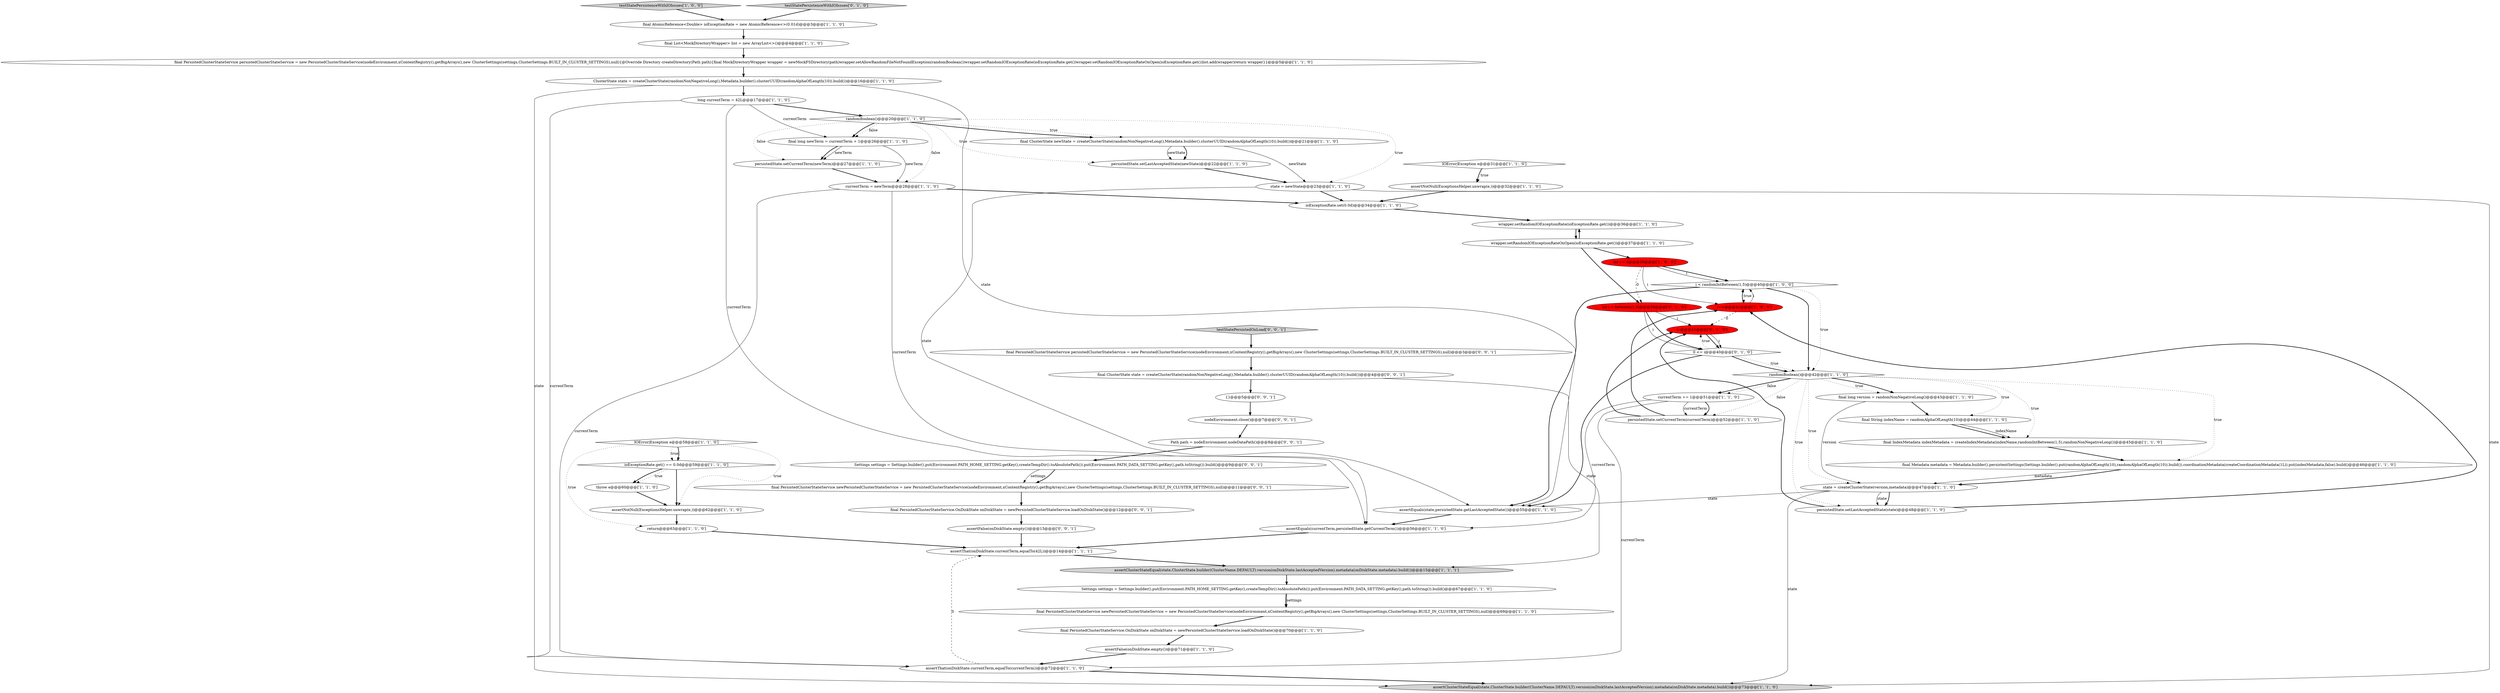 digraph {
25 [style = filled, label = "int i = 0@@@39@@@['1', '0', '0']", fillcolor = red, shape = ellipse image = "AAA1AAABBB1BBB"];
2 [style = filled, label = "testStatePersistenceWithIOIssues['1', '0', '0']", fillcolor = lightgray, shape = diamond image = "AAA0AAABBB1BBB"];
0 [style = filled, label = "i < randomIntBetween(1,5)@@@40@@@['1', '0', '0']", fillcolor = white, shape = diamond image = "AAA0AAABBB1BBB"];
41 [style = filled, label = "currentTerm = newTerm@@@28@@@['1', '1', '0']", fillcolor = white, shape = ellipse image = "AAA0AAABBB1BBB"];
38 [style = filled, label = "persistedState.setLastAcceptedState(state)@@@48@@@['1', '1', '0']", fillcolor = white, shape = ellipse image = "AAA0AAABBB1BBB"];
19 [style = filled, label = "assertEquals(currentTerm,persistedState.getCurrentTerm())@@@56@@@['1', '1', '0']", fillcolor = white, shape = ellipse image = "AAA0AAABBB1BBB"];
17 [style = filled, label = "state = createClusterState(version,metadata)@@@47@@@['1', '1', '0']", fillcolor = white, shape = ellipse image = "AAA0AAABBB1BBB"];
55 [style = filled, label = "final PersistedClusterStateService newPersistedClusterStateService = new PersistedClusterStateService(nodeEnvironment,xContentRegistry(),getBigArrays(),new ClusterSettings(settings,ClusterSettings.BUILT_IN_CLUSTER_SETTINGS),null)@@@11@@@['0', '0', '1']", fillcolor = white, shape = ellipse image = "AAA0AAABBB3BBB"];
56 [style = filled, label = "Settings settings = Settings.builder().put(Environment.PATH_HOME_SETTING.getKey(),createTempDir().toAbsolutePath()).put(Environment.PATH_DATA_SETTING.getKey(),path.toString()).build()@@@9@@@['0', '0', '1']", fillcolor = white, shape = ellipse image = "AAA0AAABBB3BBB"];
50 [style = filled, label = "nodeEnvironment.close()@@@7@@@['0', '0', '1']", fillcolor = white, shape = ellipse image = "AAA0AAABBB3BBB"];
8 [style = filled, label = "Settings settings = Settings.builder().put(Environment.PATH_HOME_SETTING.getKey(),createTempDir().toAbsolutePath()).put(Environment.PATH_DATA_SETTING.getKey(),path.toString()).build()@@@67@@@['1', '1', '0']", fillcolor = white, shape = ellipse image = "AAA0AAABBB1BBB"];
4 [style = filled, label = "final ClusterState newState = createClusterState(randomNonNegativeLong(),Metadata.builder().clusterUUID(randomAlphaOfLength(10)).build())@@@21@@@['1', '1', '0']", fillcolor = white, shape = ellipse image = "AAA0AAABBB1BBB"];
42 [style = filled, label = "currentTerm += 1@@@51@@@['1', '1', '0']", fillcolor = white, shape = ellipse image = "AAA0AAABBB1BBB"];
6 [style = filled, label = "final IndexMetadata indexMetadata = createIndexMetadata(indexName,randomIntBetween(1,5),randomNonNegativeLong())@@@45@@@['1', '1', '0']", fillcolor = white, shape = ellipse image = "AAA0AAABBB1BBB"];
32 [style = filled, label = "final Metadata metadata = Metadata.builder().persistentSettings(Settings.builder().put(randomAlphaOfLength(10),randomAlphaOfLength(10)).build()).coordinationMetadata(createCoordinationMetadata(1L)).put(indexMetadata,false).build()@@@46@@@['1', '1', '0']", fillcolor = white, shape = ellipse image = "AAA0AAABBB1BBB"];
37 [style = filled, label = "wrapper.setRandomIOExceptionRate(ioExceptionRate.get())@@@36@@@['1', '1', '0']", fillcolor = white, shape = ellipse image = "AAA0AAABBB1BBB"];
29 [style = filled, label = "wrapper.setRandomIOExceptionRateOnOpen(ioExceptionRate.get())@@@37@@@['1', '1', '0']", fillcolor = white, shape = ellipse image = "AAA0AAABBB1BBB"];
54 [style = filled, label = "final ClusterState state = createClusterState(randomNonNegativeLong(),Metadata.builder().clusterUUID(randomAlphaOfLength(10)).build())@@@4@@@['0', '0', '1']", fillcolor = white, shape = ellipse image = "AAA0AAABBB3BBB"];
16 [style = filled, label = "assertThat(onDiskState.currentTerm,equalTo(42L))@@@14@@@['1', '1', '1']", fillcolor = white, shape = ellipse image = "AAA0AAABBB1BBB"];
39 [style = filled, label = "final PersistedClusterStateService.OnDiskState onDiskState = newPersistedClusterStateService.loadOnDiskState()@@@70@@@['1', '1', '0']", fillcolor = white, shape = ellipse image = "AAA0AAABBB1BBB"];
11 [style = filled, label = "i++@@@41@@@['1', '0', '0']", fillcolor = red, shape = ellipse image = "AAA1AAABBB1BBB"];
7 [style = filled, label = "return@@@63@@@['1', '1', '0']", fillcolor = white, shape = ellipse image = "AAA0AAABBB1BBB"];
9 [style = filled, label = "randomBoolean()@@@42@@@['1', '1', '0']", fillcolor = white, shape = diamond image = "AAA0AAABBB1BBB"];
5 [style = filled, label = "assertClusterStateEqual(state,ClusterState.builder(ClusterName.DEFAULT).version(onDiskState.lastAcceptedVersion).metadata(onDiskState.metadata).build())@@@15@@@['1', '1', '1']", fillcolor = lightgray, shape = ellipse image = "AAA0AAABBB1BBB"];
51 [style = filled, label = "assertFalse(onDiskState.empty())@@@13@@@['0', '0', '1']", fillcolor = white, shape = ellipse image = "AAA0AAABBB3BBB"];
14 [style = filled, label = "final PersistedClusterStateService newPersistedClusterStateService = new PersistedClusterStateService(nodeEnvironment,xContentRegistry(),getBigArrays(),new ClusterSettings(settings,ClusterSettings.BUILT_IN_CLUSTER_SETTINGS),null)@@@69@@@['1', '1', '0']", fillcolor = white, shape = ellipse image = "AAA0AAABBB1BBB"];
27 [style = filled, label = "final long version = randomNonNegativeLong()@@@43@@@['1', '1', '0']", fillcolor = white, shape = ellipse image = "AAA0AAABBB1BBB"];
48 [style = filled, label = "0 <= i@@@40@@@['0', '1', '0']", fillcolor = white, shape = diamond image = "AAA0AAABBB2BBB"];
33 [style = filled, label = "assertEquals(state,persistedState.getLastAcceptedState())@@@55@@@['1', '1', '0']", fillcolor = white, shape = ellipse image = "AAA0AAABBB1BBB"];
22 [style = filled, label = "persistedState.setCurrentTerm(newTerm)@@@27@@@['1', '1', '0']", fillcolor = white, shape = ellipse image = "AAA0AAABBB1BBB"];
24 [style = filled, label = "final PersistedClusterStateService persistedClusterStateService = new PersistedClusterStateService(nodeEnvironment,xContentRegistry(),getBigArrays(),new ClusterSettings(settings,ClusterSettings.BUILT_IN_CLUSTER_SETTINGS),null){@Override Directory createDirectory(Path path){final MockDirectoryWrapper wrapper = newMockFSDirectory(path)wrapper.setAllowRandomFileNotFoundException(randomBoolean())wrapper.setRandomIOExceptionRate(ioExceptionRate.get())wrapper.setRandomIOExceptionRateOnOpen(ioExceptionRate.get())list.add(wrapper)return wrapper}}@@@5@@@['1', '1', '0']", fillcolor = white, shape = ellipse image = "AAA0AAABBB1BBB"];
10 [style = filled, label = "persistedState.setLastAcceptedState(newState)@@@22@@@['1', '1', '0']", fillcolor = white, shape = ellipse image = "AAA0AAABBB1BBB"];
36 [style = filled, label = "IOError|Exception e@@@31@@@['1', '1', '0']", fillcolor = white, shape = diamond image = "AAA0AAABBB1BBB"];
45 [style = filled, label = "testStatePersistenceWithIOIssues['0', '1', '0']", fillcolor = lightgray, shape = diamond image = "AAA0AAABBB2BBB"];
58 [style = filled, label = "testStatePersistedOnLoad['0', '0', '1']", fillcolor = lightgray, shape = diamond image = "AAA0AAABBB3BBB"];
34 [style = filled, label = "assertClusterStateEqual(state,ClusterState.builder(ClusterName.DEFAULT).version(onDiskState.lastAcceptedVersion).metadata(onDiskState.metadata).build())@@@73@@@['1', '1', '0']", fillcolor = lightgray, shape = ellipse image = "AAA0AAABBB1BBB"];
13 [style = filled, label = "assertNotNull(ExceptionsHelper.unwrap(e,))@@@32@@@['1', '1', '0']", fillcolor = white, shape = ellipse image = "AAA0AAABBB1BBB"];
3 [style = filled, label = "persistedState.setCurrentTerm(currentTerm)@@@52@@@['1', '1', '0']", fillcolor = white, shape = ellipse image = "AAA0AAABBB1BBB"];
1 [style = filled, label = "final AtomicReference<Double> ioExceptionRate = new AtomicReference<>(0.01d)@@@3@@@['1', '1', '0']", fillcolor = white, shape = ellipse image = "AAA0AAABBB1BBB"];
40 [style = filled, label = "final String indexName = randomAlphaOfLength(10)@@@44@@@['1', '1', '0']", fillcolor = white, shape = ellipse image = "AAA0AAABBB1BBB"];
53 [style = filled, label = "Path path = nodeEnvironment.nodeDataPath()@@@8@@@['0', '0', '1']", fillcolor = white, shape = ellipse image = "AAA0AAABBB3BBB"];
15 [style = filled, label = "randomBoolean()@@@20@@@['1', '1', '0']", fillcolor = white, shape = diamond image = "AAA0AAABBB1BBB"];
49 [style = filled, label = "final PersistedClusterStateService persistedClusterStateService = new PersistedClusterStateService(nodeEnvironment,xContentRegistry(),getBigArrays(),new ClusterSettings(settings,ClusterSettings.BUILT_IN_CLUSTER_SETTINGS),null)@@@3@@@['0', '0', '1']", fillcolor = white, shape = ellipse image = "AAA0AAABBB3BBB"];
28 [style = filled, label = "final List<MockDirectoryWrapper> list = new ArrayList<>()@@@4@@@['1', '1', '0']", fillcolor = white, shape = ellipse image = "AAA0AAABBB1BBB"];
12 [style = filled, label = "assertNotNull(ExceptionsHelper.unwrap(e,))@@@62@@@['1', '1', '0']", fillcolor = white, shape = ellipse image = "AAA0AAABBB1BBB"];
46 [style = filled, label = "i--@@@41@@@['0', '1', '0']", fillcolor = red, shape = ellipse image = "AAA1AAABBB2BBB"];
31 [style = filled, label = "ClusterState state = createClusterState(randomNonNegativeLong(),Metadata.builder().clusterUUID(randomAlphaOfLength(10)).build())@@@16@@@['1', '1', '0']", fillcolor = white, shape = ellipse image = "AAA0AAABBB1BBB"];
23 [style = filled, label = "ioExceptionRate.set(0.0d)@@@34@@@['1', '1', '0']", fillcolor = white, shape = ellipse image = "AAA0AAABBB1BBB"];
21 [style = filled, label = "state = newState@@@23@@@['1', '1', '0']", fillcolor = white, shape = ellipse image = "AAA0AAABBB1BBB"];
30 [style = filled, label = "assertThat(onDiskState.currentTerm,equalTo(currentTerm))@@@72@@@['1', '1', '0']", fillcolor = white, shape = ellipse image = "AAA0AAABBB1BBB"];
26 [style = filled, label = "assertFalse(onDiskState.empty())@@@71@@@['1', '1', '0']", fillcolor = white, shape = ellipse image = "AAA0AAABBB1BBB"];
35 [style = filled, label = "throw e@@@60@@@['1', '1', '0']", fillcolor = white, shape = ellipse image = "AAA0AAABBB1BBB"];
44 [style = filled, label = "final long newTerm = currentTerm + 1@@@26@@@['1', '1', '0']", fillcolor = white, shape = ellipse image = "AAA0AAABBB1BBB"];
43 [style = filled, label = "ioExceptionRate.get() == 0.0d@@@59@@@['1', '1', '0']", fillcolor = white, shape = diamond image = "AAA0AAABBB1BBB"];
20 [style = filled, label = "IOError|Exception e@@@58@@@['1', '1', '0']", fillcolor = white, shape = diamond image = "AAA0AAABBB1BBB"];
47 [style = filled, label = "int i = between(1,5)@@@39@@@['0', '1', '0']", fillcolor = red, shape = ellipse image = "AAA1AAABBB2BBB"];
18 [style = filled, label = "long currentTerm = 42L@@@17@@@['1', '1', '0']", fillcolor = white, shape = ellipse image = "AAA0AAABBB1BBB"];
52 [style = filled, label = "{}@@@5@@@['0', '0', '1']", fillcolor = white, shape = ellipse image = "AAA0AAABBB3BBB"];
57 [style = filled, label = "final PersistedClusterStateService.OnDiskState onDiskState = newPersistedClusterStateService.loadOnDiskState()@@@12@@@['0', '0', '1']", fillcolor = white, shape = ellipse image = "AAA0AAABBB3BBB"];
18->30 [style = solid, label="currentTerm"];
40->6 [style = bold, label=""];
43->35 [style = dotted, label="true"];
30->16 [style = dashed, label="0"];
15->21 [style = dotted, label="true"];
46->48 [style = bold, label=""];
15->41 [style = dotted, label="false"];
12->7 [style = bold, label=""];
40->6 [style = solid, label="indexName"];
17->38 [style = bold, label=""];
1->28 [style = bold, label=""];
55->57 [style = bold, label=""];
20->43 [style = dotted, label="true"];
43->35 [style = bold, label=""];
48->9 [style = dotted, label="true"];
7->16 [style = bold, label=""];
18->44 [style = solid, label="currentTerm"];
42->3 [style = bold, label=""];
20->43 [style = bold, label=""];
17->38 [style = solid, label="state"];
11->46 [style = dashed, label="0"];
46->48 [style = solid, label="i"];
11->0 [style = solid, label="i"];
0->11 [style = dotted, label="true"];
36->13 [style = dotted, label="true"];
35->12 [style = bold, label=""];
9->32 [style = dotted, label="true"];
29->47 [style = bold, label=""];
6->32 [style = bold, label=""];
54->52 [style = bold, label=""];
3->46 [style = bold, label=""];
17->33 [style = solid, label="state"];
15->44 [style = dotted, label="false"];
47->48 [style = bold, label=""];
57->51 [style = bold, label=""];
38->11 [style = bold, label=""];
18->15 [style = bold, label=""];
22->41 [style = bold, label=""];
3->11 [style = bold, label=""];
37->29 [style = bold, label=""];
15->10 [style = dotted, label="true"];
30->34 [style = bold, label=""];
44->22 [style = solid, label="newTerm"];
10->21 [style = bold, label=""];
31->34 [style = solid, label="state"];
51->16 [style = bold, label=""];
32->17 [style = solid, label="metadata"];
39->26 [style = bold, label=""];
9->38 [style = dotted, label="true"];
48->46 [style = dotted, label="true"];
45->1 [style = bold, label=""];
4->21 [style = solid, label="newState"];
25->11 [style = solid, label="i"];
23->37 [style = bold, label=""];
43->12 [style = bold, label=""];
47->48 [style = solid, label="i"];
48->33 [style = bold, label=""];
28->24 [style = bold, label=""];
38->46 [style = bold, label=""];
53->56 [style = bold, label=""];
44->22 [style = bold, label=""];
44->41 [style = solid, label="newTerm"];
14->39 [style = bold, label=""];
32->17 [style = bold, label=""];
49->54 [style = bold, label=""];
54->5 [style = solid, label="state"];
21->23 [style = bold, label=""];
25->0 [style = bold, label=""];
4->10 [style = bold, label=""];
9->42 [style = bold, label=""];
2->1 [style = bold, label=""];
42->30 [style = solid, label="currentTerm"];
4->10 [style = solid, label="newState"];
9->42 [style = dotted, label="false"];
9->3 [style = dotted, label="false"];
15->44 [style = bold, label=""];
8->14 [style = bold, label=""];
25->47 [style = dashed, label="0"];
29->37 [style = bold, label=""];
47->46 [style = solid, label="i"];
20->7 [style = dotted, label="true"];
58->49 [style = bold, label=""];
27->17 [style = solid, label="version"];
19->16 [style = bold, label=""];
9->27 [style = bold, label=""];
31->33 [style = solid, label="state"];
36->13 [style = bold, label=""];
24->31 [style = bold, label=""];
21->33 [style = solid, label="state"];
16->5 [style = bold, label=""];
42->3 [style = solid, label="currentTerm"];
52->50 [style = bold, label=""];
33->19 [style = bold, label=""];
15->22 [style = dotted, label="false"];
21->34 [style = solid, label="state"];
0->9 [style = dotted, label="true"];
18->19 [style = solid, label="currentTerm"];
5->8 [style = bold, label=""];
0->9 [style = bold, label=""];
56->55 [style = solid, label="settings"];
25->0 [style = solid, label="i"];
8->14 [style = solid, label="settings"];
9->17 [style = dotted, label="true"];
29->25 [style = bold, label=""];
48->9 [style = bold, label=""];
31->18 [style = bold, label=""];
42->19 [style = solid, label="currentTerm"];
9->6 [style = dotted, label="true"];
41->19 [style = solid, label="currentTerm"];
17->34 [style = solid, label="state"];
15->4 [style = dotted, label="true"];
26->30 [style = bold, label=""];
9->27 [style = dotted, label="true"];
11->0 [style = bold, label=""];
0->33 [style = bold, label=""];
15->4 [style = bold, label=""];
13->23 [style = bold, label=""];
27->40 [style = bold, label=""];
9->40 [style = dotted, label="true"];
20->12 [style = dotted, label="true"];
41->23 [style = bold, label=""];
50->53 [style = bold, label=""];
56->55 [style = bold, label=""];
41->30 [style = solid, label="currentTerm"];
}
